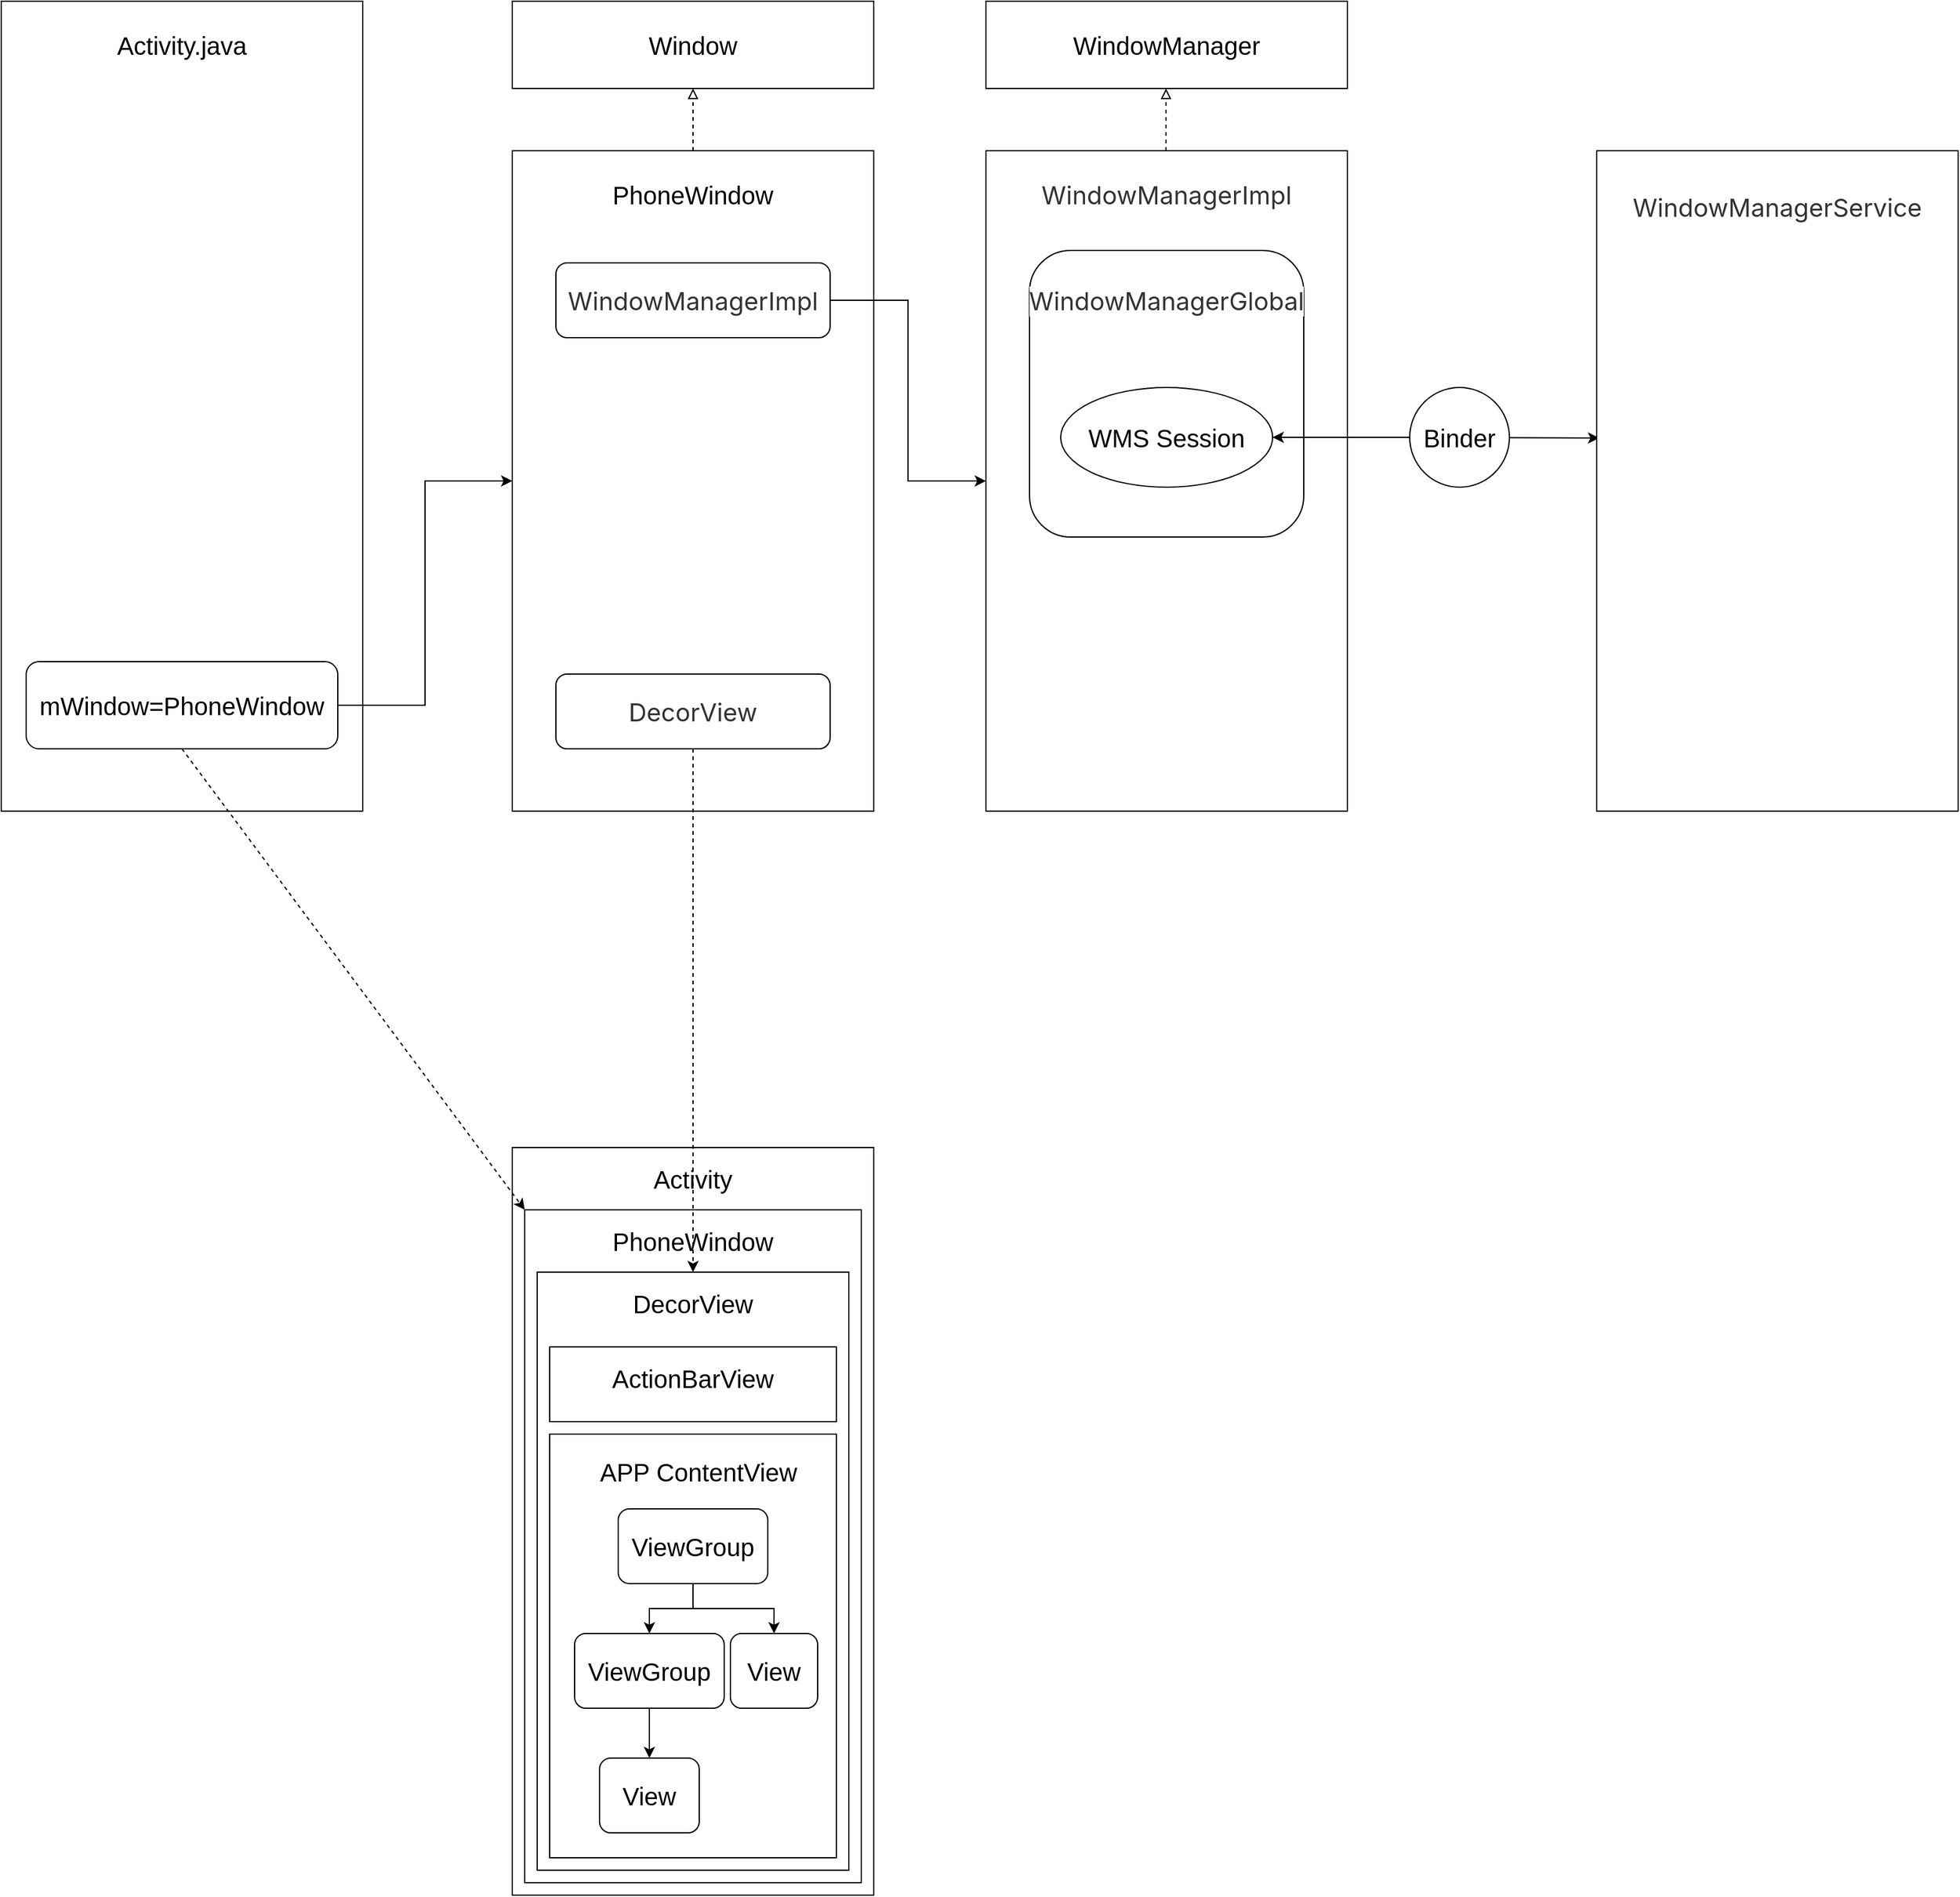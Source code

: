 <mxfile version="18.1.1" type="github">
  <diagram id="eMgkAyy5G1e6cz8pdyqD" name="Page-1">
    <mxGraphModel dx="1550" dy="905" grid="1" gridSize="10" guides="1" tooltips="1" connect="1" arrows="1" fold="1" page="1" pageScale="1" pageWidth="5000" pageHeight="5000" math="0" shadow="0">
      <root>
        <mxCell id="0" />
        <mxCell id="1" parent="0" />
        <mxCell id="3AiErp1C6alfISHL7ssP-1" value="" style="rounded=0;whiteSpace=wrap;html=1;" vertex="1" parent="1">
          <mxGeometry x="270" y="160" width="290" height="650" as="geometry" />
        </mxCell>
        <mxCell id="3AiErp1C6alfISHL7ssP-2" value="&lt;font style=&quot;font-size: 20px;&quot;&gt;Activity.java&lt;/font&gt;" style="text;html=1;strokeColor=none;fillColor=none;align=center;verticalAlign=middle;whiteSpace=wrap;rounded=0;" vertex="1" parent="1">
          <mxGeometry x="385" y="180" width="60" height="30" as="geometry" />
        </mxCell>
        <mxCell id="3AiErp1C6alfISHL7ssP-13" style="edgeStyle=orthogonalEdgeStyle;rounded=0;orthogonalLoop=1;jettySize=auto;html=1;fontSize=20;endArrow=classic;endFill=1;" edge="1" parent="1" source="3AiErp1C6alfISHL7ssP-3" target="3AiErp1C6alfISHL7ssP-6">
          <mxGeometry relative="1" as="geometry" />
        </mxCell>
        <mxCell id="3AiErp1C6alfISHL7ssP-3" value="mWindow=PhoneWindow" style="rounded=1;whiteSpace=wrap;html=1;fontSize=20;" vertex="1" parent="1">
          <mxGeometry x="290" y="690" width="250" height="70" as="geometry" />
        </mxCell>
        <mxCell id="3AiErp1C6alfISHL7ssP-10" style="edgeStyle=orthogonalEdgeStyle;rounded=0;orthogonalLoop=1;jettySize=auto;html=1;entryX=0.5;entryY=1;entryDx=0;entryDy=0;fontSize=20;dashed=1;endArrow=block;endFill=0;" edge="1" parent="1" source="3AiErp1C6alfISHL7ssP-6" target="3AiErp1C6alfISHL7ssP-8">
          <mxGeometry relative="1" as="geometry" />
        </mxCell>
        <mxCell id="3AiErp1C6alfISHL7ssP-6" value="" style="rounded=0;whiteSpace=wrap;html=1;" vertex="1" parent="1">
          <mxGeometry x="680" y="280" width="290" height="530" as="geometry" />
        </mxCell>
        <mxCell id="3AiErp1C6alfISHL7ssP-7" value="&lt;font style=&quot;font-size: 20px;&quot;&gt;PhoneWindow&lt;/font&gt;" style="text;html=1;strokeColor=none;fillColor=none;align=center;verticalAlign=middle;whiteSpace=wrap;rounded=0;" vertex="1" parent="1">
          <mxGeometry x="795" y="300" width="60" height="30" as="geometry" />
        </mxCell>
        <mxCell id="3AiErp1C6alfISHL7ssP-8" value="" style="rounded=0;whiteSpace=wrap;html=1;fontSize=20;" vertex="1" parent="1">
          <mxGeometry x="680" y="160" width="290" height="70" as="geometry" />
        </mxCell>
        <mxCell id="3AiErp1C6alfISHL7ssP-9" value="Window" style="text;html=1;strokeColor=none;fillColor=none;align=center;verticalAlign=middle;whiteSpace=wrap;rounded=0;fontSize=20;" vertex="1" parent="1">
          <mxGeometry x="795" y="180" width="60" height="30" as="geometry" />
        </mxCell>
        <mxCell id="3AiErp1C6alfISHL7ssP-19" style="edgeStyle=orthogonalEdgeStyle;rounded=0;orthogonalLoop=1;jettySize=auto;html=1;entryX=0;entryY=0.5;entryDx=0;entryDy=0;fontSize=20;endArrow=classic;endFill=1;" edge="1" parent="1" source="3AiErp1C6alfISHL7ssP-11" target="3AiErp1C6alfISHL7ssP-15">
          <mxGeometry relative="1" as="geometry" />
        </mxCell>
        <mxCell id="3AiErp1C6alfISHL7ssP-11" value="&lt;span style=&quot;color: rgb(51, 51, 51); font-family: -apple-system, &amp;quot;SF UI Text&amp;quot;, Arial, &amp;quot;PingFang SC&amp;quot;, &amp;quot;Hiragino Sans GB&amp;quot;, &amp;quot;Microsoft YaHei&amp;quot;, &amp;quot;WenQuanYi Micro Hei&amp;quot;, sans-serif, SimHei, SimSun; text-align: left; background-color: rgb(255, 255, 255);&quot;&gt;&lt;font style=&quot;font-size: 20px;&quot;&gt;WindowManagerImpl&lt;/font&gt;&lt;/span&gt;" style="rounded=1;whiteSpace=wrap;html=1;fontSize=20;" vertex="1" parent="1">
          <mxGeometry x="715" y="370" width="220" height="60" as="geometry" />
        </mxCell>
        <mxCell id="3AiErp1C6alfISHL7ssP-15" value="" style="rounded=0;whiteSpace=wrap;html=1;" vertex="1" parent="1">
          <mxGeometry x="1060" y="280" width="290" height="530" as="geometry" />
        </mxCell>
        <mxCell id="3AiErp1C6alfISHL7ssP-16" value="WindowManager" style="rounded=0;whiteSpace=wrap;html=1;fontSize=20;" vertex="1" parent="1">
          <mxGeometry x="1060" y="160" width="290" height="70" as="geometry" />
        </mxCell>
        <mxCell id="3AiErp1C6alfISHL7ssP-17" style="edgeStyle=orthogonalEdgeStyle;rounded=0;orthogonalLoop=1;jettySize=auto;html=1;entryX=0.5;entryY=1;entryDx=0;entryDy=0;fontSize=20;dashed=1;endArrow=block;endFill=0;" edge="1" parent="1">
          <mxGeometry relative="1" as="geometry">
            <mxPoint x="1204.5" y="280" as="sourcePoint" />
            <mxPoint x="1204.5" y="230" as="targetPoint" />
            <Array as="points">
              <mxPoint x="1204.5" y="230" />
            </Array>
          </mxGeometry>
        </mxCell>
        <mxCell id="3AiErp1C6alfISHL7ssP-18" value="&lt;span style=&quot;color: rgb(51, 51, 51); font-family: -apple-system, &amp;quot;SF UI Text&amp;quot;, Arial, &amp;quot;PingFang SC&amp;quot;, &amp;quot;Hiragino Sans GB&amp;quot;, &amp;quot;Microsoft YaHei&amp;quot;, &amp;quot;WenQuanYi Micro Hei&amp;quot;, sans-serif, SimHei, SimSun; font-size: 20px; text-align: left; background-color: rgb(255, 255, 255);&quot;&gt;WindowManagerImpl&lt;/span&gt;" style="text;html=1;strokeColor=none;fillColor=none;align=center;verticalAlign=middle;whiteSpace=wrap;rounded=0;" vertex="1" parent="1">
          <mxGeometry x="1175" y="300" width="60" height="30" as="geometry" />
        </mxCell>
        <mxCell id="3AiErp1C6alfISHL7ssP-20" value="" style="rounded=1;whiteSpace=wrap;html=1;fontSize=20;" vertex="1" parent="1">
          <mxGeometry x="1095" y="360" width="220" height="230" as="geometry" />
        </mxCell>
        <mxCell id="3AiErp1C6alfISHL7ssP-21" value="&lt;span style=&quot;color: rgb(51, 51, 51); font-family: -apple-system, &amp;quot;SF UI Text&amp;quot;, Arial, &amp;quot;PingFang SC&amp;quot;, &amp;quot;Hiragino Sans GB&amp;quot;, &amp;quot;Microsoft YaHei&amp;quot;, &amp;quot;WenQuanYi Micro Hei&amp;quot;, sans-serif, SimHei, SimSun; text-align: left; background-color: rgb(255, 255, 255);&quot;&gt;WindowManagerGlobal&lt;/span&gt;" style="text;html=1;strokeColor=none;fillColor=none;align=center;verticalAlign=middle;whiteSpace=wrap;rounded=0;fontSize=20;" vertex="1" parent="1">
          <mxGeometry x="1175" y="385" width="60" height="30" as="geometry" />
        </mxCell>
        <mxCell id="3AiErp1C6alfISHL7ssP-25" style="edgeStyle=orthogonalEdgeStyle;rounded=0;orthogonalLoop=1;jettySize=auto;html=1;entryX=0.007;entryY=0.435;entryDx=0;entryDy=0;entryPerimeter=0;fontSize=20;endArrow=classic;endFill=1;startArrow=classic;startFill=1;" edge="1" parent="1" source="3AiErp1C6alfISHL7ssP-23" target="3AiErp1C6alfISHL7ssP-24">
          <mxGeometry relative="1" as="geometry" />
        </mxCell>
        <mxCell id="3AiErp1C6alfISHL7ssP-23" value="WMS Session" style="ellipse;whiteSpace=wrap;html=1;fontSize=20;" vertex="1" parent="1">
          <mxGeometry x="1120" y="470" width="170" height="80" as="geometry" />
        </mxCell>
        <mxCell id="3AiErp1C6alfISHL7ssP-24" value="" style="rounded=0;whiteSpace=wrap;html=1;" vertex="1" parent="1">
          <mxGeometry x="1550" y="280" width="290" height="530" as="geometry" />
        </mxCell>
        <mxCell id="3AiErp1C6alfISHL7ssP-26" value="Binder" style="ellipse;whiteSpace=wrap;html=1;aspect=fixed;fontSize=20;" vertex="1" parent="1">
          <mxGeometry x="1400" y="470" width="80" height="80" as="geometry" />
        </mxCell>
        <mxCell id="3AiErp1C6alfISHL7ssP-27" value="&lt;div style=&quot;text-align: left;&quot;&gt;&lt;font face=&quot;-apple-system, SF UI Text, Arial, PingFang SC, Hiragino Sans GB, Microsoft YaHei, WenQuanYi Micro Hei, sans-serif, SimHei, SimSun&quot; color=&quot;#333333&quot;&gt;&lt;span style=&quot;font-size: 20px; background-color: rgb(255, 255, 255);&quot;&gt;WindowManagerService&lt;/span&gt;&lt;/font&gt;&lt;/div&gt;" style="text;html=1;strokeColor=none;fillColor=none;align=center;verticalAlign=middle;whiteSpace=wrap;rounded=0;" vertex="1" parent="1">
          <mxGeometry x="1665" y="310" width="60" height="30" as="geometry" />
        </mxCell>
        <mxCell id="3AiErp1C6alfISHL7ssP-32" value="" style="rounded=0;whiteSpace=wrap;html=1;fontSize=20;" vertex="1" parent="1">
          <mxGeometry x="680" y="1080" width="290" height="600" as="geometry" />
        </mxCell>
        <mxCell id="3AiErp1C6alfISHL7ssP-36" value="" style="rounded=0;whiteSpace=wrap;html=1;fontSize=20;" vertex="1" parent="1">
          <mxGeometry x="690" y="1130" width="270" height="540" as="geometry" />
        </mxCell>
        <mxCell id="3AiErp1C6alfISHL7ssP-37" value="" style="rounded=0;whiteSpace=wrap;html=1;fontSize=20;" vertex="1" parent="1">
          <mxGeometry x="700" y="1180" width="250" height="480" as="geometry" />
        </mxCell>
        <mxCell id="3AiErp1C6alfISHL7ssP-38" value="" style="rounded=0;whiteSpace=wrap;html=1;fontSize=20;" vertex="1" parent="1">
          <mxGeometry x="710" y="1240" width="230" height="60" as="geometry" />
        </mxCell>
        <mxCell id="3AiErp1C6alfISHL7ssP-39" value="" style="rounded=0;whiteSpace=wrap;html=1;fontSize=20;" vertex="1" parent="1">
          <mxGeometry x="710" y="1310" width="230" height="340" as="geometry" />
        </mxCell>
        <mxCell id="3AiErp1C6alfISHL7ssP-40" value="Activity" style="text;html=1;strokeColor=none;fillColor=none;align=center;verticalAlign=middle;whiteSpace=wrap;rounded=0;fontSize=20;" vertex="1" parent="1">
          <mxGeometry x="795" y="1090" width="60" height="30" as="geometry" />
        </mxCell>
        <mxCell id="3AiErp1C6alfISHL7ssP-41" value="PhoneWindow" style="text;html=1;strokeColor=none;fillColor=none;align=center;verticalAlign=middle;whiteSpace=wrap;rounded=0;fontSize=20;" vertex="1" parent="1">
          <mxGeometry x="795" y="1140" width="60" height="30" as="geometry" />
        </mxCell>
        <mxCell id="3AiErp1C6alfISHL7ssP-44" value="DecorView" style="text;html=1;strokeColor=none;fillColor=none;align=center;verticalAlign=middle;whiteSpace=wrap;rounded=0;fontSize=20;" vertex="1" parent="1">
          <mxGeometry x="795" y="1190" width="60" height="30" as="geometry" />
        </mxCell>
        <mxCell id="3AiErp1C6alfISHL7ssP-45" value="ActionBarView" style="text;html=1;strokeColor=none;fillColor=none;align=center;verticalAlign=middle;whiteSpace=wrap;rounded=0;fontSize=20;" vertex="1" parent="1">
          <mxGeometry x="795" y="1250" width="60" height="30" as="geometry" />
        </mxCell>
        <mxCell id="3AiErp1C6alfISHL7ssP-46" value="APP ContentView" style="text;html=1;strokeColor=none;fillColor=none;align=center;verticalAlign=middle;whiteSpace=wrap;rounded=0;fontSize=20;" vertex="1" parent="1">
          <mxGeometry x="722.5" y="1330" width="212.5" height="20" as="geometry" />
        </mxCell>
        <mxCell id="3AiErp1C6alfISHL7ssP-51" style="edgeStyle=orthogonalEdgeStyle;rounded=0;orthogonalLoop=1;jettySize=auto;html=1;fontSize=20;startArrow=none;startFill=0;endArrow=classic;endFill=1;" edge="1" parent="1" source="3AiErp1C6alfISHL7ssP-47" target="3AiErp1C6alfISHL7ssP-48">
          <mxGeometry relative="1" as="geometry" />
        </mxCell>
        <mxCell id="3AiErp1C6alfISHL7ssP-52" style="edgeStyle=orthogonalEdgeStyle;rounded=0;orthogonalLoop=1;jettySize=auto;html=1;exitX=0.5;exitY=1;exitDx=0;exitDy=0;entryX=0.5;entryY=0;entryDx=0;entryDy=0;fontSize=20;startArrow=none;startFill=0;endArrow=classic;endFill=1;" edge="1" parent="1" source="3AiErp1C6alfISHL7ssP-47" target="3AiErp1C6alfISHL7ssP-49">
          <mxGeometry relative="1" as="geometry" />
        </mxCell>
        <mxCell id="3AiErp1C6alfISHL7ssP-47" value="ViewGroup" style="rounded=1;whiteSpace=wrap;html=1;fontSize=20;" vertex="1" parent="1">
          <mxGeometry x="765" y="1370" width="120" height="60" as="geometry" />
        </mxCell>
        <mxCell id="3AiErp1C6alfISHL7ssP-54" style="edgeStyle=orthogonalEdgeStyle;rounded=0;orthogonalLoop=1;jettySize=auto;html=1;entryX=0.5;entryY=0;entryDx=0;entryDy=0;fontSize=20;startArrow=none;startFill=0;endArrow=classic;endFill=1;" edge="1" parent="1" source="3AiErp1C6alfISHL7ssP-48" target="3AiErp1C6alfISHL7ssP-50">
          <mxGeometry relative="1" as="geometry" />
        </mxCell>
        <mxCell id="3AiErp1C6alfISHL7ssP-48" value="ViewGroup" style="rounded=1;whiteSpace=wrap;html=1;fontSize=20;" vertex="1" parent="1">
          <mxGeometry x="730" y="1470" width="120" height="60" as="geometry" />
        </mxCell>
        <mxCell id="3AiErp1C6alfISHL7ssP-49" value="View" style="rounded=1;whiteSpace=wrap;html=1;fontSize=20;" vertex="1" parent="1">
          <mxGeometry x="855" y="1470" width="70" height="60" as="geometry" />
        </mxCell>
        <mxCell id="3AiErp1C6alfISHL7ssP-50" value="View" style="rounded=1;whiteSpace=wrap;html=1;fontSize=20;" vertex="1" parent="1">
          <mxGeometry x="750" y="1570" width="80" height="60" as="geometry" />
        </mxCell>
        <mxCell id="3AiErp1C6alfISHL7ssP-57" style="edgeStyle=orthogonalEdgeStyle;rounded=0;orthogonalLoop=1;jettySize=auto;html=1;entryX=0.5;entryY=0;entryDx=0;entryDy=0;fontSize=20;startArrow=none;startFill=0;endArrow=classic;endFill=1;dashed=1;" edge="1" parent="1" source="3AiErp1C6alfISHL7ssP-55" target="3AiErp1C6alfISHL7ssP-37">
          <mxGeometry relative="1" as="geometry" />
        </mxCell>
        <mxCell id="3AiErp1C6alfISHL7ssP-55" value="&lt;span style=&quot;color: rgb(51, 51, 51); font-family: -apple-system, &amp;quot;SF UI Text&amp;quot;, Arial, &amp;quot;PingFang SC&amp;quot;, &amp;quot;Hiragino Sans GB&amp;quot;, &amp;quot;Microsoft YaHei&amp;quot;, &amp;quot;WenQuanYi Micro Hei&amp;quot;, sans-serif, SimHei, SimSun; text-align: left; background-color: rgb(255, 255, 255);&quot;&gt;&lt;font style=&quot;font-size: 20px;&quot;&gt;DecorView&lt;/font&gt;&lt;/span&gt;" style="rounded=1;whiteSpace=wrap;html=1;fontSize=20;" vertex="1" parent="1">
          <mxGeometry x="715" y="700" width="220" height="60" as="geometry" />
        </mxCell>
        <mxCell id="3AiErp1C6alfISHL7ssP-56" value="" style="endArrow=classic;html=1;rounded=0;fontSize=20;exitX=0.5;exitY=1;exitDx=0;exitDy=0;entryX=0;entryY=0;entryDx=0;entryDy=0;dashed=1;" edge="1" parent="1" source="3AiErp1C6alfISHL7ssP-3" target="3AiErp1C6alfISHL7ssP-36">
          <mxGeometry width="50" height="50" relative="1" as="geometry">
            <mxPoint x="1010" y="650" as="sourcePoint" />
            <mxPoint x="1060" y="600" as="targetPoint" />
          </mxGeometry>
        </mxCell>
      </root>
    </mxGraphModel>
  </diagram>
</mxfile>
